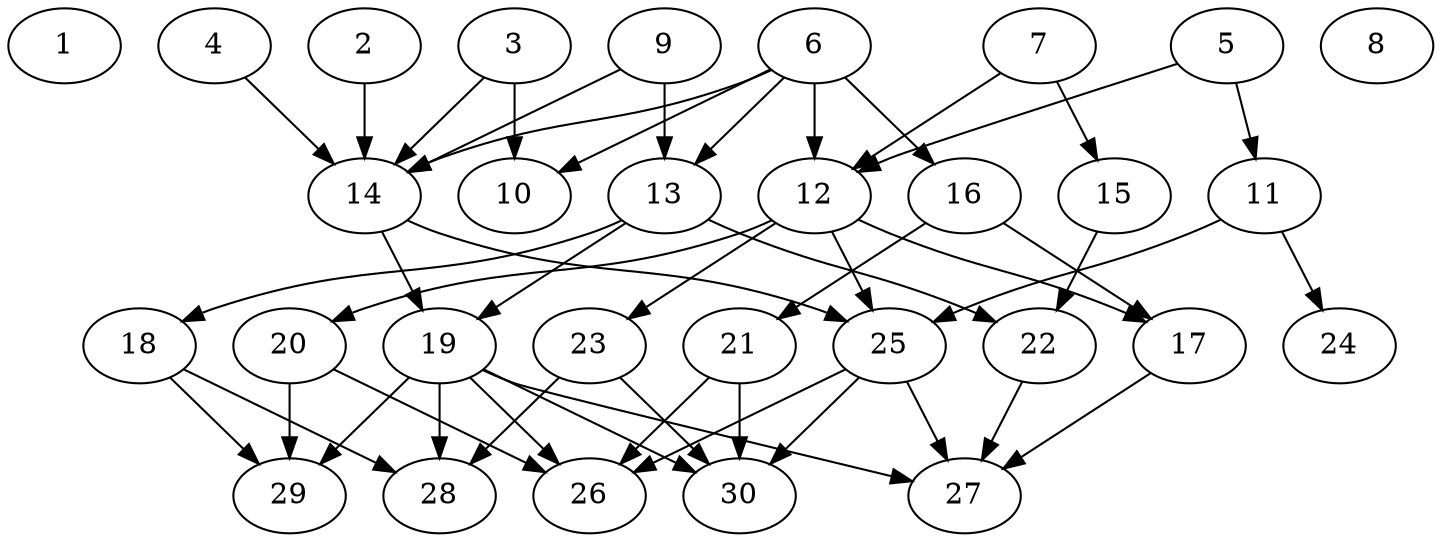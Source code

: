 // DAG (tier=2-normal, mode=data, n=30, ccr=0.439, fat=0.576, density=0.490, regular=0.480, jump=0.159, mindata=2097152, maxdata=16777216)
// DAG automatically generated by daggen at Sun Aug 24 16:33:33 2025
// /home/ermia/Project/Environments/daggen/bin/daggen --dot --ccr 0.439 --fat 0.576 --regular 0.480 --density 0.490 --jump 0.159 --mindata 2097152 --maxdata 16777216 -n 30 
digraph G {
  1 [size="32218420971297600", alpha="0.03", expect_size="16109210485648800"]
  2 [size="570522157159030912", alpha="0.10", expect_size="285261078579515456"]
  2 -> 14 [size ="583054972157952"]
  3 [size="10254289285884772", alpha="0.08", expect_size="5127144642942386"]
  3 -> 10 [size ="326004425883648"]
  3 -> 14 [size ="326004425883648"]
  4 [size="54539678380300384", alpha="0.02", expect_size="27269839190150192"]
  4 -> 14 [size ="1082355926171648"]
  5 [size="88869549836150560", alpha="0.09", expect_size="44434774918075280"]
  5 -> 11 [size ="1702216545075200"]
  5 -> 12 [size ="1702216545075200"]
  6 [size="3863800491883430400", alpha="0.01", expect_size="1931900245941715200"]
  6 -> 10 [size ="1517971499384832"]
  6 -> 12 [size ="1517971499384832"]
  6 -> 13 [size ="1517971499384832"]
  6 -> 14 [size ="1517971499384832"]
  6 -> 16 [size ="1517971499384832"]
  7 [size="3366410497190468255744", alpha="0.15", expect_size="1683205248595234127872"]
  7 -> 12 [size ="1796944657645568"]
  7 -> 15 [size ="1796944657645568"]
  8 [size="21559973718333063168", alpha="0.11", expect_size="10779986859166531584"]
  9 [size="16955245374966408", alpha="0.14", expect_size="8477622687483204"]
  9 -> 13 [size ="268449288814592"]
  9 -> 14 [size ="268449288814592"]
  10 [size="7478503357709386", alpha="0.10", expect_size="3739251678854693"]
  11 [size="46545635809617416", alpha="0.10", expect_size="23272817904808708"]
  11 -> 24 [size ="1731498357030912"]
  11 -> 25 [size ="1731498357030912"]
  12 [size="69740916825323016", alpha="0.19", expect_size="34870458412661508"]
  12 -> 17 [size ="96801256374272"]
  12 -> 20 [size ="96801256374272"]
  12 -> 23 [size ="96801256374272"]
  12 -> 25 [size ="96801256374272"]
  13 [size="65356533380087000", alpha="0.15", expect_size="32678266690043500"]
  13 -> 18 [size ="2031257143738368"]
  13 -> 19 [size ="2031257143738368"]
  13 -> 22 [size ="2031257143738368"]
  14 [size="15518260882137646", alpha="0.03", expect_size="7759130441068823"]
  14 -> 19 [size ="262221854670848"]
  14 -> 25 [size ="262221854670848"]
  15 [size="424955065489961254912", alpha="0.08", expect_size="212477532744980627456"]
  15 -> 22 [size ="452187612250112"]
  16 [size="19599836441779109888", alpha="0.06", expect_size="9799918220889554944"]
  16 -> 17 [size ="58155610406912"]
  16 -> 21 [size ="58155610406912"]
  17 [size="4830506453566493696", alpha="0.04", expect_size="2415253226783246848"]
  17 -> 27 [size ="2220026853588992"]
  18 [size="77411625649781664", alpha="0.19", expect_size="38705812824890832"]
  18 -> 28 [size ="107992791908352"]
  18 -> 29 [size ="107992791908352"]
  19 [size="1393474868343020544", alpha="0.12", expect_size="696737434171510272"]
  19 -> 26 [size ="685530467532800"]
  19 -> 27 [size ="685530467532800"]
  19 -> 28 [size ="685530467532800"]
  19 -> 29 [size ="685530467532800"]
  19 -> 30 [size ="685530467532800"]
  20 [size="2605576209375038537728", alpha="0.15", expect_size="1302788104687519268864"]
  20 -> 26 [size ="1514813524017152"]
  20 -> 29 [size ="1514813524017152"]
  21 [size="2096556378314569472", alpha="0.15", expect_size="1048278189157284736"]
  21 -> 26 [size ="767467244748800"]
  21 -> 30 [size ="767467244748800"]
  22 [size="1746584756206192128", alpha="0.04", expect_size="873292378103096064"]
  22 -> 27 [size ="1602624130383872"]
  23 [size="69977210835792688", alpha="0.16", expect_size="34988605417896344"]
  23 -> 28 [size ="1336218356809728"]
  23 -> 30 [size ="1336218356809728"]
  24 [size="2644743969233174528000", alpha="0.16", expect_size="1322371984616587264000"]
  25 [size="2640168170027844", alpha="0.07", expect_size="1320084085013922"]
  25 -> 26 [size ="239385404506112"]
  25 -> 27 [size ="239385404506112"]
  25 -> 30 [size ="239385404506112"]
  26 [size="10197498345695040", alpha="0.14", expect_size="5098749172847520"]
  27 [size="23713025008005544", alpha="0.03", expect_size="11856512504002772"]
  28 [size="3310144720519441678336", alpha="0.08", expect_size="1655072360259720839168"]
  29 [size="1725995676441430784", alpha="0.11", expect_size="862997838220715392"]
  30 [size="12523793622147692", alpha="0.08", expect_size="6261896811073846"]
}